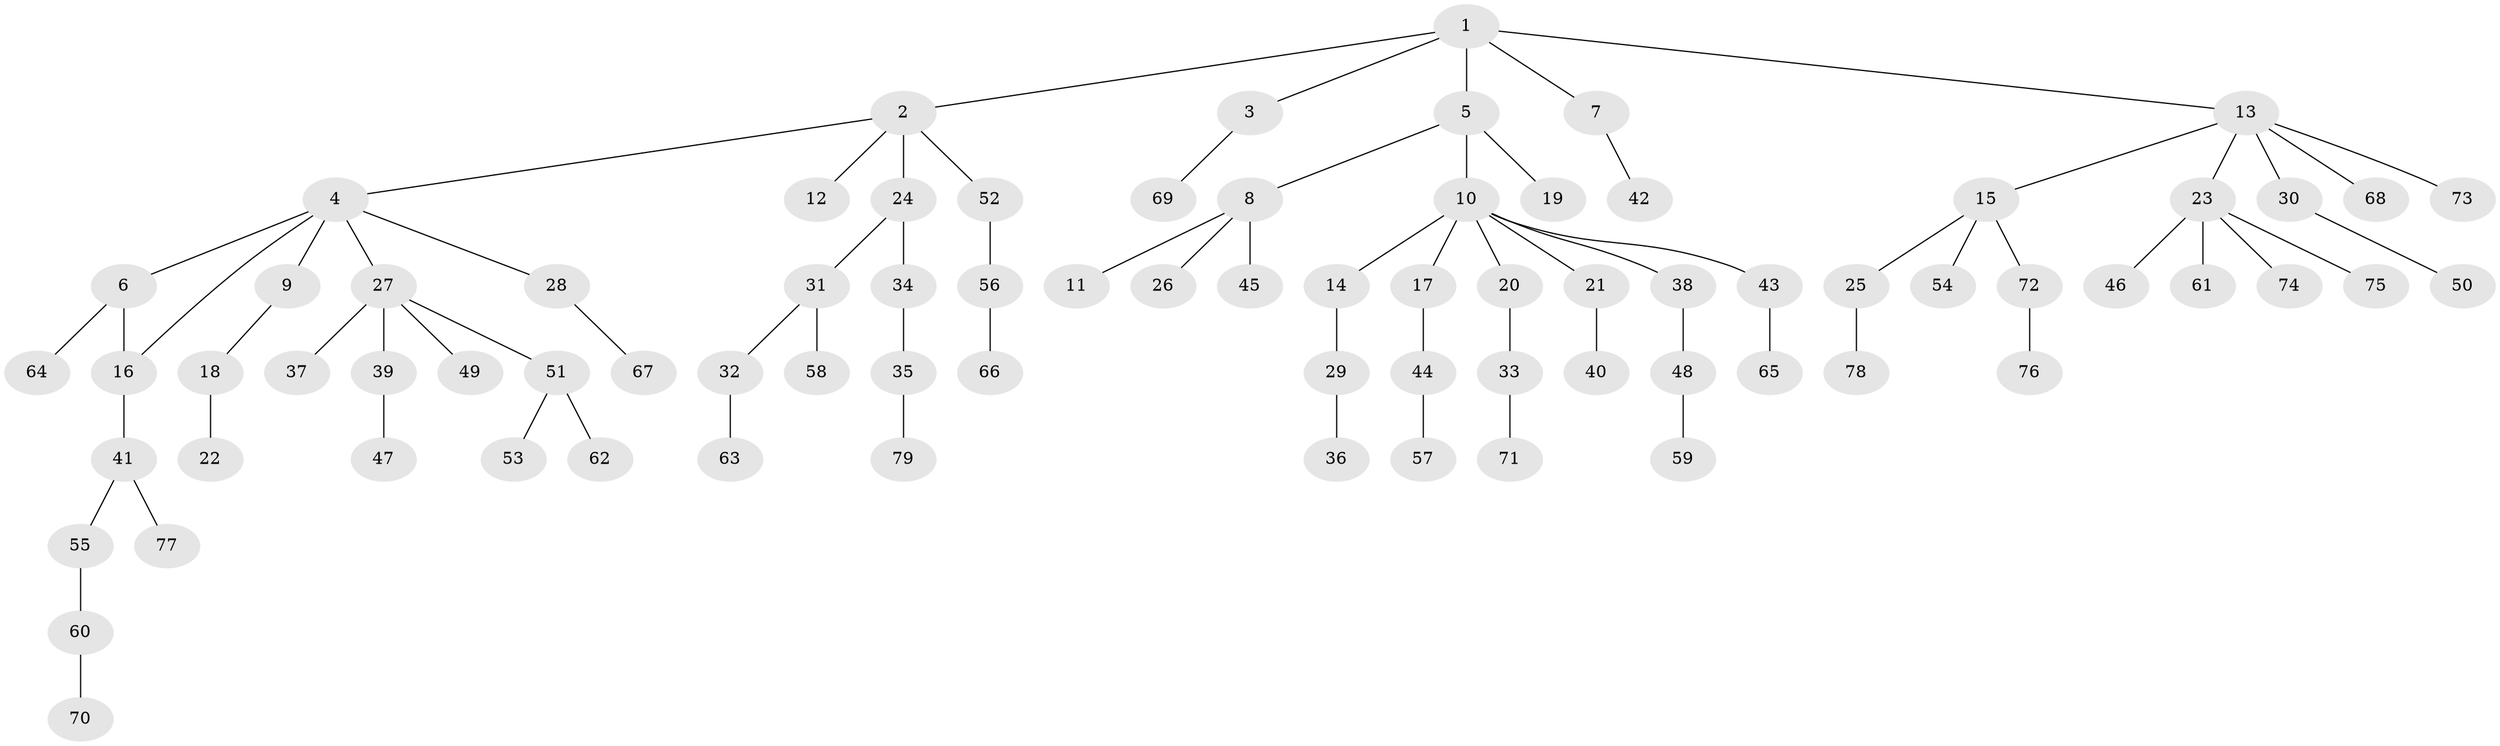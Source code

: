 // Generated by graph-tools (version 1.1) at 2025/42/03/09/25 04:42:56]
// undirected, 79 vertices, 79 edges
graph export_dot {
graph [start="1"]
  node [color=gray90,style=filled];
  1;
  2;
  3;
  4;
  5;
  6;
  7;
  8;
  9;
  10;
  11;
  12;
  13;
  14;
  15;
  16;
  17;
  18;
  19;
  20;
  21;
  22;
  23;
  24;
  25;
  26;
  27;
  28;
  29;
  30;
  31;
  32;
  33;
  34;
  35;
  36;
  37;
  38;
  39;
  40;
  41;
  42;
  43;
  44;
  45;
  46;
  47;
  48;
  49;
  50;
  51;
  52;
  53;
  54;
  55;
  56;
  57;
  58;
  59;
  60;
  61;
  62;
  63;
  64;
  65;
  66;
  67;
  68;
  69;
  70;
  71;
  72;
  73;
  74;
  75;
  76;
  77;
  78;
  79;
  1 -- 2;
  1 -- 3;
  1 -- 5;
  1 -- 7;
  1 -- 13;
  2 -- 4;
  2 -- 12;
  2 -- 24;
  2 -- 52;
  3 -- 69;
  4 -- 6;
  4 -- 9;
  4 -- 27;
  4 -- 28;
  4 -- 16;
  5 -- 8;
  5 -- 10;
  5 -- 19;
  6 -- 16;
  6 -- 64;
  7 -- 42;
  8 -- 11;
  8 -- 26;
  8 -- 45;
  9 -- 18;
  10 -- 14;
  10 -- 17;
  10 -- 20;
  10 -- 21;
  10 -- 38;
  10 -- 43;
  13 -- 15;
  13 -- 23;
  13 -- 30;
  13 -- 68;
  13 -- 73;
  14 -- 29;
  15 -- 25;
  15 -- 54;
  15 -- 72;
  16 -- 41;
  17 -- 44;
  18 -- 22;
  20 -- 33;
  21 -- 40;
  23 -- 46;
  23 -- 61;
  23 -- 74;
  23 -- 75;
  24 -- 31;
  24 -- 34;
  25 -- 78;
  27 -- 37;
  27 -- 39;
  27 -- 49;
  27 -- 51;
  28 -- 67;
  29 -- 36;
  30 -- 50;
  31 -- 32;
  31 -- 58;
  32 -- 63;
  33 -- 71;
  34 -- 35;
  35 -- 79;
  38 -- 48;
  39 -- 47;
  41 -- 55;
  41 -- 77;
  43 -- 65;
  44 -- 57;
  48 -- 59;
  51 -- 53;
  51 -- 62;
  52 -- 56;
  55 -- 60;
  56 -- 66;
  60 -- 70;
  72 -- 76;
}
